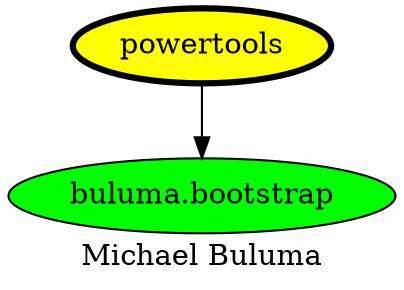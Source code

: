 digraph PhiloDilemma {
  label = "Michael Buluma" ;
  overlap=false
  {
    "powertools" [fillcolor=yellow style=filled penwidth=3]
    "buluma.bootstrap" [fillcolor=green style=filled]
  }
  "powertools" -> "buluma.bootstrap"
}
